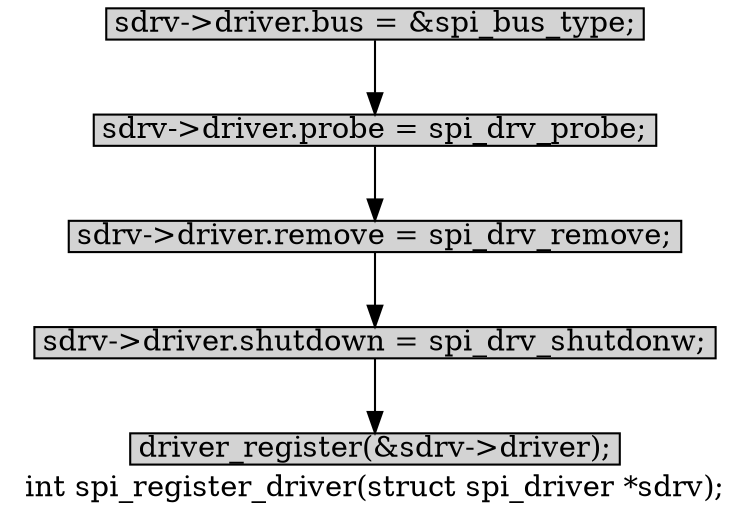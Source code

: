 digraph spi_register_driver{
        label="int spi_register_driver(struct spi_driver *sdrv);";
		
        size="10,18";
        ratio=filled;
        
		node[style=filled, shape = box, margin="0.05,0.005",height="0.1",width="0.1"];

		get_bus[label="sdrv->driver.bus = &spi_bus_type;"];
		get_probe[label="sdrv->driver.probe = spi_drv_probe;"];
		get_remove[label="sdrv->driver.remove = spi_drv_remove;"];
		get_shutdown[label="sdrv->driver.shutdown = spi_drv_shutdonw;"];
	    driver_register[label="driver_register(&sdrv->driver);"];

		get_bus -> get_probe;
		get_probe -> get_remove;
		get_remove -> get_shutdown;
		get_shutdown -> driver_register;
}
